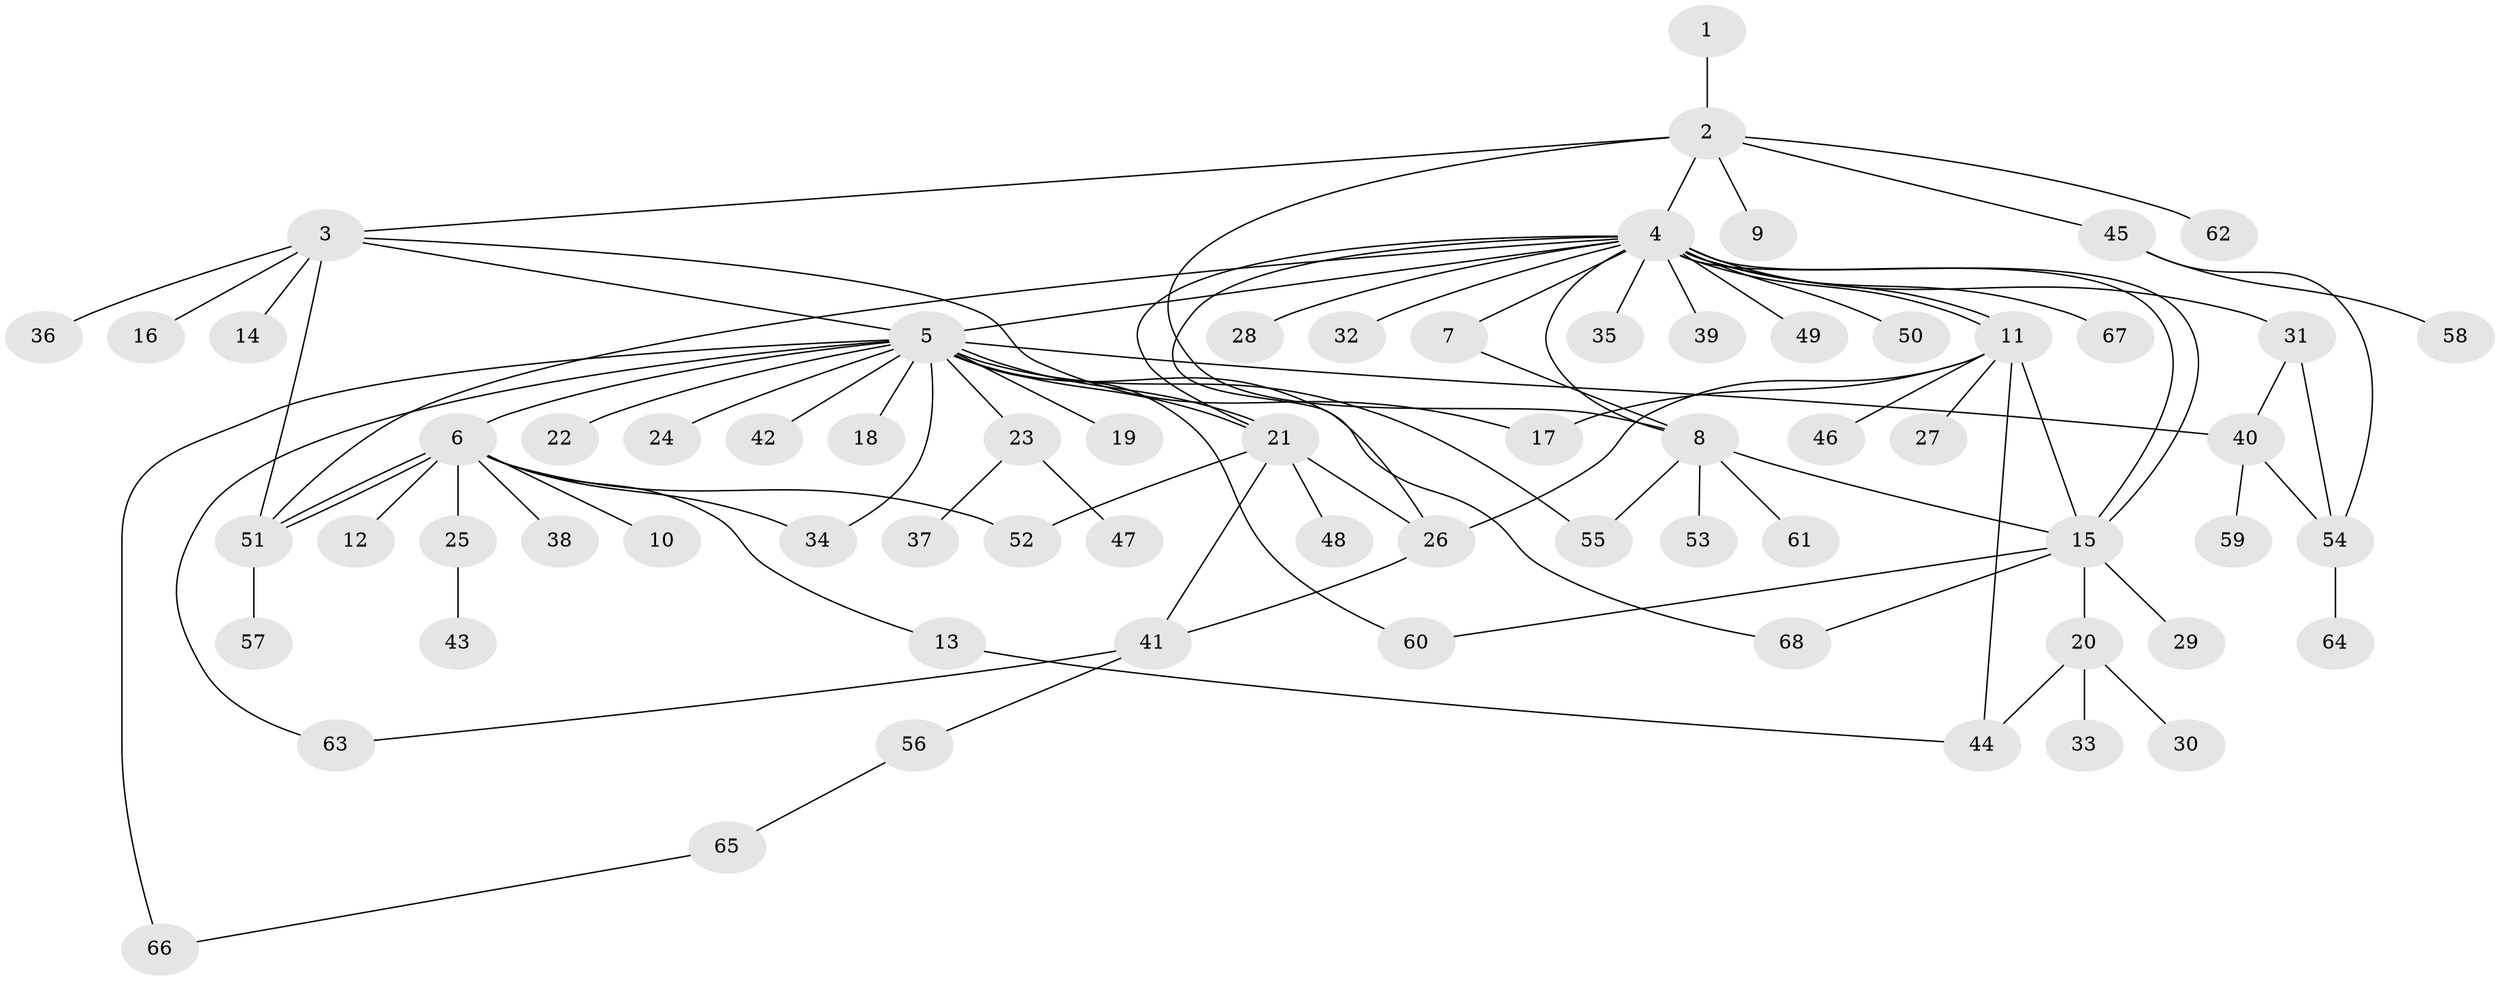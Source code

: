 // coarse degree distribution, {1: 0.4634146341463415, 7: 0.024390243902439025, 14: 0.024390243902439025, 6: 0.024390243902439025, 2: 0.21951219512195122, 8: 0.024390243902439025, 4: 0.024390243902439025, 3: 0.07317073170731707, 5: 0.0975609756097561, 13: 0.024390243902439025}
// Generated by graph-tools (version 1.1) at 2025/36/03/04/25 23:36:55]
// undirected, 68 vertices, 95 edges
graph export_dot {
  node [color=gray90,style=filled];
  1;
  2;
  3;
  4;
  5;
  6;
  7;
  8;
  9;
  10;
  11;
  12;
  13;
  14;
  15;
  16;
  17;
  18;
  19;
  20;
  21;
  22;
  23;
  24;
  25;
  26;
  27;
  28;
  29;
  30;
  31;
  32;
  33;
  34;
  35;
  36;
  37;
  38;
  39;
  40;
  41;
  42;
  43;
  44;
  45;
  46;
  47;
  48;
  49;
  50;
  51;
  52;
  53;
  54;
  55;
  56;
  57;
  58;
  59;
  60;
  61;
  62;
  63;
  64;
  65;
  66;
  67;
  68;
  1 -- 2;
  2 -- 3;
  2 -- 4;
  2 -- 8;
  2 -- 9;
  2 -- 45;
  2 -- 62;
  3 -- 5;
  3 -- 14;
  3 -- 16;
  3 -- 17;
  3 -- 36;
  3 -- 51;
  4 -- 5;
  4 -- 7;
  4 -- 8;
  4 -- 11;
  4 -- 11;
  4 -- 15;
  4 -- 15;
  4 -- 21;
  4 -- 26;
  4 -- 28;
  4 -- 31;
  4 -- 32;
  4 -- 35;
  4 -- 39;
  4 -- 49;
  4 -- 50;
  4 -- 51;
  4 -- 67;
  5 -- 6;
  5 -- 18;
  5 -- 19;
  5 -- 21;
  5 -- 21;
  5 -- 22;
  5 -- 23;
  5 -- 24;
  5 -- 34;
  5 -- 40;
  5 -- 42;
  5 -- 55;
  5 -- 60;
  5 -- 63;
  5 -- 66;
  5 -- 68;
  6 -- 10;
  6 -- 12;
  6 -- 13;
  6 -- 25;
  6 -- 34;
  6 -- 38;
  6 -- 51;
  6 -- 51;
  6 -- 52;
  7 -- 8;
  8 -- 15;
  8 -- 53;
  8 -- 55;
  8 -- 61;
  11 -- 15;
  11 -- 17;
  11 -- 26;
  11 -- 27;
  11 -- 44;
  11 -- 46;
  13 -- 44;
  15 -- 20;
  15 -- 29;
  15 -- 60;
  15 -- 68;
  20 -- 30;
  20 -- 33;
  20 -- 44;
  21 -- 26;
  21 -- 41;
  21 -- 48;
  21 -- 52;
  23 -- 37;
  23 -- 47;
  25 -- 43;
  26 -- 41;
  31 -- 40;
  31 -- 54;
  40 -- 54;
  40 -- 59;
  41 -- 56;
  41 -- 63;
  45 -- 54;
  45 -- 58;
  51 -- 57;
  54 -- 64;
  56 -- 65;
  65 -- 66;
}
